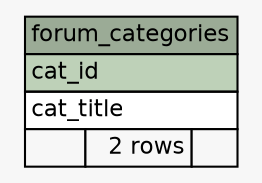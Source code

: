 // dot 2.38.0 on Mac OS X 10.9.4
// SchemaSpy rev 590
digraph "forum_categories" {
  graph [
    rankdir="RL"
    bgcolor="#f7f7f7"
    nodesep="0.18"
    ranksep="0.46"
    fontname="Helvetica"
    fontsize="11"
  ];
  node [
    fontname="Helvetica"
    fontsize="11"
    shape="plaintext"
  ];
  edge [
    arrowsize="0.8"
  ];
  "forum_categories" [
    label=<
    <TABLE BORDER="0" CELLBORDER="1" CELLSPACING="0" BGCOLOR="#ffffff">
      <TR><TD COLSPAN="3" BGCOLOR="#9bab96" ALIGN="CENTER">forum_categories</TD></TR>
      <TR><TD PORT="cat_id" COLSPAN="3" BGCOLOR="#bed1b8" ALIGN="LEFT">cat_id</TD></TR>
      <TR><TD PORT="cat_title" COLSPAN="3" ALIGN="LEFT">cat_title</TD></TR>
      <TR><TD ALIGN="LEFT" BGCOLOR="#f7f7f7">  </TD><TD ALIGN="RIGHT" BGCOLOR="#f7f7f7">2 rows</TD><TD ALIGN="RIGHT" BGCOLOR="#f7f7f7">  </TD></TR>
    </TABLE>>
    URL="tables/forum_categories.html"
    tooltip="forum_categories"
  ];
}
